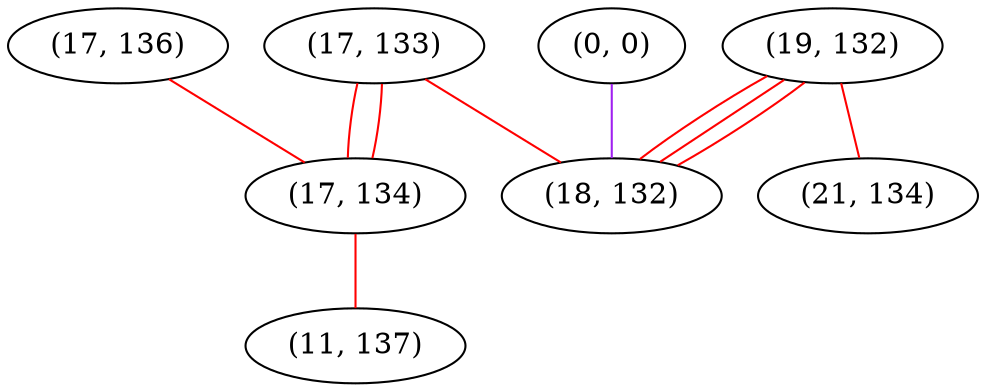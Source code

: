 graph "" {
"(17, 133)";
"(17, 136)";
"(0, 0)";
"(17, 134)";
"(11, 137)";
"(19, 132)";
"(18, 132)";
"(21, 134)";
"(17, 133)" -- "(17, 134)"  [color=red, key=0, weight=1];
"(17, 133)" -- "(17, 134)"  [color=red, key=1, weight=1];
"(17, 133)" -- "(18, 132)"  [color=red, key=0, weight=1];
"(17, 136)" -- "(17, 134)"  [color=red, key=0, weight=1];
"(0, 0)" -- "(18, 132)"  [color=purple, key=0, weight=4];
"(17, 134)" -- "(11, 137)"  [color=red, key=0, weight=1];
"(19, 132)" -- "(21, 134)"  [color=red, key=0, weight=1];
"(19, 132)" -- "(18, 132)"  [color=red, key=0, weight=1];
"(19, 132)" -- "(18, 132)"  [color=red, key=1, weight=1];
"(19, 132)" -- "(18, 132)"  [color=red, key=2, weight=1];
}
